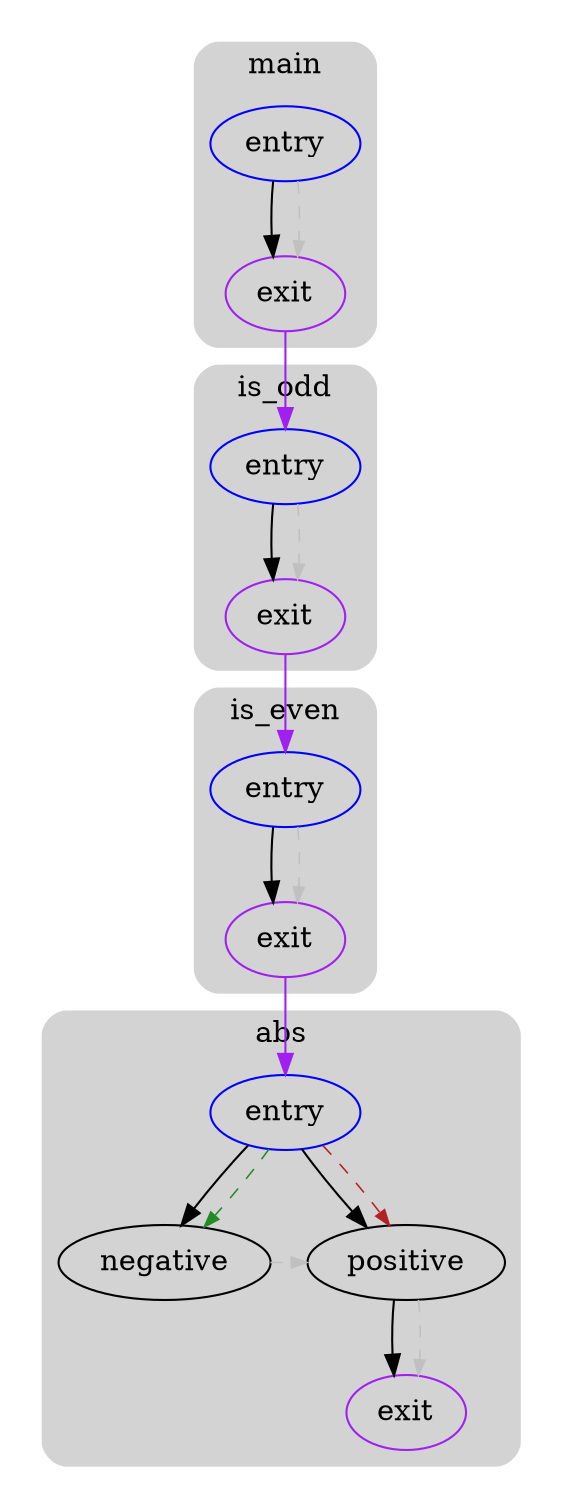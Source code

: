 digraph G {
  compound=true
  subgraph cluster_ {
    peripheries=0
    subgraph cluster_0 {
      label="main"
      color=darkgray
      style=rounded
      bgcolor=lightgray
      cluster_0_0[label="entry",shape=oval,color=blue,rank=source]
      cluster_0_exit[label=exit,color=purple,rank=sink]
      cluster_0_0 -> cluster_0_exit [color=black]
      cluster_0_0 -> cluster_0_exit [color=gray,style=dashed,constraint=false,penwidth=0.75,arrowsize=0.75]
    }
    subgraph cluster_1 {
      label="abs"
      color=darkgray
      style=rounded
      bgcolor=lightgray
      cluster_1_0[label="entry",shape=oval,color=blue,rank=source]
      cluster_1_1[label="negative",shape=oval]
      cluster_1_2[label="positive",shape=oval]
      cluster_1_exit[label=exit,color=purple,rank=sink]
      cluster_1_0 -> cluster_1_1 [color=black]
      cluster_1_0 -> cluster_1_2 [color=black]
      cluster_1_2 -> cluster_1_exit [color=black]
      cluster_1_0 -> cluster_1_1 [color=forestgreen,style=dashed,constraint=false,penwidth=0.75,arrowsize=0.75]
      cluster_1_0 -> cluster_1_2 [color=firebrick,style=dashed,constraint=false,penwidth=0.75,arrowsize=0.75]
      cluster_1_1 -> cluster_1_2 [color=gray,style=dashed,constraint=false,penwidth=0.75,arrowsize=0.75]
      cluster_1_2 -> cluster_1_exit [color=gray,style=dashed,constraint=false,penwidth=0.75,arrowsize=0.75]
    }
    subgraph cluster_2 {
      label="is_even"
      color=darkgray
      style=rounded
      bgcolor=lightgray
      cluster_2_0[label="entry",shape=oval,color=blue,rank=source]
      cluster_2_exit[label=exit,color=purple,rank=sink]
      cluster_2_0 -> cluster_2_exit [color=black]
      cluster_2_0 -> cluster_2_exit [color=gray,style=dashed,constraint=false,penwidth=0.75,arrowsize=0.75]
    }
    subgraph cluster_3 {
      label="is_odd"
      color=darkgray
      style=rounded
      bgcolor=lightgray
      cluster_3_0[label="entry",shape=oval,color=blue,rank=source]
      cluster_3_exit[label=exit,color=purple,rank=sink]
      cluster_3_0 -> cluster_3_exit [color=black]
      cluster_3_0 -> cluster_3_exit [color=gray,style=dashed,constraint=false,penwidth=0.75,arrowsize=0.75]
    }
    cluster_0_exit -> cluster_3_0 [color=purple]
    cluster_2_exit -> cluster_1_0 [color=purple]
    cluster_3_exit -> cluster_2_0 [color=purple]
  }
}

